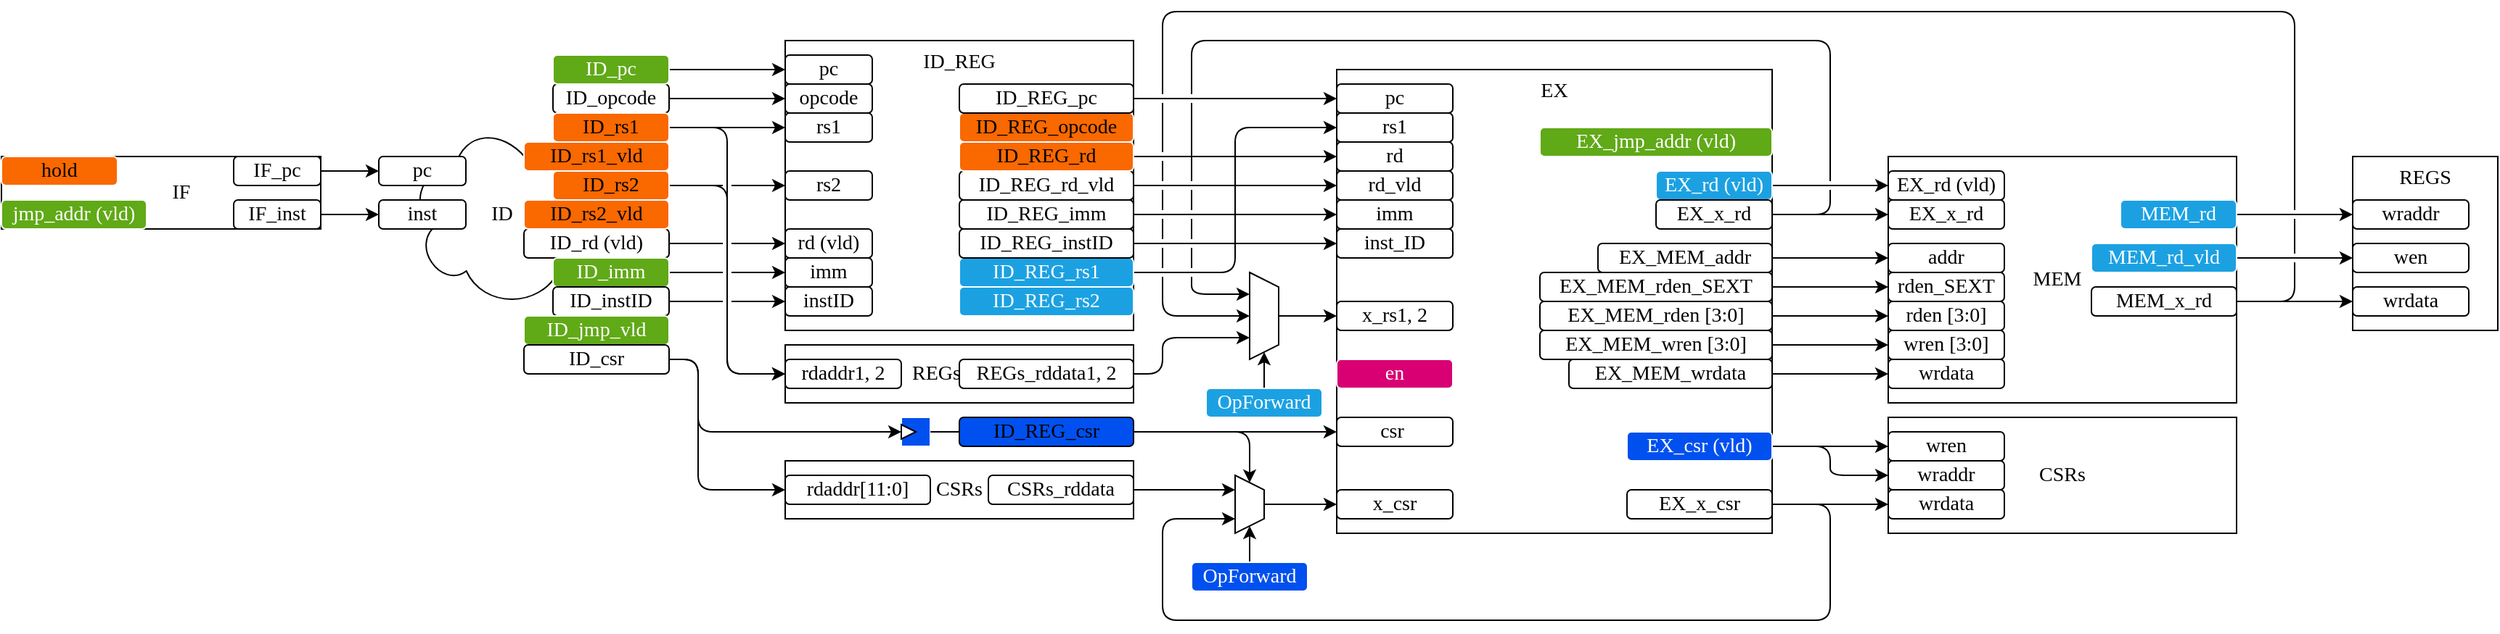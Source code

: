 <mxfile>
    <diagram id="YQ9wzQnn78EDyqOodPP7" name="第 1 页">
        <mxGraphModel dx="537" dy="312" grid="1" gridSize="10" guides="1" tooltips="1" connect="1" arrows="1" fold="1" page="1" pageScale="1" pageWidth="1920" pageHeight="1200" math="0" shadow="0">
            <root>
                <mxCell id="0"/>
                <mxCell id="1" parent="0"/>
                <mxCell id="110" value="MEM&amp;nbsp;&amp;nbsp;" style="rounded=0;whiteSpace=wrap;html=1;fontFamily=Comic Sans MS;fontSize=14;verticalAlign=middle;" parent="1" vertex="1">
                    <mxGeometry x="1340" y="200" width="240" height="170" as="geometry"/>
                </mxCell>
                <mxCell id="91" value="EX" style="rounded=0;whiteSpace=wrap;html=1;fontFamily=Comic Sans MS;fontSize=14;verticalAlign=top;" parent="1" vertex="1">
                    <mxGeometry x="960" y="140" width="300" height="320" as="geometry"/>
                </mxCell>
                <mxCell id="38" value="ID_REG" style="rounded=0;whiteSpace=wrap;html=1;fontFamily=Comic Sans MS;fontSize=14;verticalAlign=top;" parent="1" vertex="1">
                    <mxGeometry x="580" y="120" width="240" height="200" as="geometry"/>
                </mxCell>
                <mxCell id="15" value="ID" style="ellipse;shape=cloud;whiteSpace=wrap;html=1;rounded=1;fontFamily=Comic Sans MS;fontSize=14;" parent="1" vertex="1">
                    <mxGeometry x="320" y="175" width="130" height="130" as="geometry"/>
                </mxCell>
                <mxCell id="5" value="&amp;nbsp; &amp;nbsp; &amp;nbsp; &amp;nbsp; IF" style="rounded=0;whiteSpace=wrap;html=1;fontFamily=Comic Sans MS;fontSize=14;" parent="1" vertex="1">
                    <mxGeometry x="40" y="200" width="220" height="50" as="geometry"/>
                </mxCell>
                <mxCell id="T3DYV_Oe9rwaa2zpeREG-1" value="hold" style="rounded=1;whiteSpace=wrap;html=1;labelBorderColor=none;fontSize=14;fontFamily=Comic Sans MS;fillColor=#fa6800;fontColor=#000000;strokeColor=#FFFFFF;" parent="1" vertex="1">
                    <mxGeometry x="40" y="200" width="80" height="20" as="geometry"/>
                </mxCell>
                <mxCell id="2" value="jmp_addr (vld)" style="rounded=1;whiteSpace=wrap;html=1;labelBorderColor=none;fontSize=14;fontFamily=Comic Sans MS;fillColor=#60a917;fontColor=#ffffff;strokeColor=#FFFFFF;" parent="1" vertex="1">
                    <mxGeometry x="40" y="230" width="100" height="20" as="geometry"/>
                </mxCell>
                <mxCell id="18" style="edgeStyle=orthogonalEdgeStyle;html=1;exitX=1;exitY=0.5;exitDx=0;exitDy=0;entryX=0;entryY=0.5;entryDx=0;entryDy=0;fontFamily=Comic Sans MS;fontSize=14;" parent="1" source="3" target="16" edge="1">
                    <mxGeometry relative="1" as="geometry"/>
                </mxCell>
                <mxCell id="3" value="IF_pc" style="rounded=1;whiteSpace=wrap;html=1;labelBorderColor=none;fontSize=14;fontFamily=Comic Sans MS;" parent="1" vertex="1">
                    <mxGeometry x="200" y="200" width="60" height="20" as="geometry"/>
                </mxCell>
                <mxCell id="19" style="edgeStyle=orthogonalEdgeStyle;html=1;exitX=1;exitY=0.5;exitDx=0;exitDy=0;entryX=0;entryY=0.5;entryDx=0;entryDy=0;fontFamily=Comic Sans MS;fontSize=14;" parent="1" source="4" target="6" edge="1">
                    <mxGeometry relative="1" as="geometry"/>
                </mxCell>
                <mxCell id="4" value="IF_inst" style="rounded=1;whiteSpace=wrap;html=1;labelBorderColor=none;fontSize=14;fontFamily=Comic Sans MS;" parent="1" vertex="1">
                    <mxGeometry x="200" y="230" width="60" height="20" as="geometry"/>
                </mxCell>
                <mxCell id="6" value="inst" style="rounded=1;whiteSpace=wrap;html=1;labelBorderColor=none;fontSize=14;fontFamily=Comic Sans MS;" parent="1" vertex="1">
                    <mxGeometry x="300" y="230" width="60" height="20" as="geometry"/>
                </mxCell>
                <mxCell id="40" style="edgeStyle=orthogonalEdgeStyle;html=1;exitX=1;exitY=0.5;exitDx=0;exitDy=0;entryX=0;entryY=0.5;entryDx=0;entryDy=0;fontFamily=Comic Sans MS;fontSize=14;jumpStyle=gap;" parent="1" source="7" target="20" edge="1">
                    <mxGeometry relative="1" as="geometry"/>
                </mxCell>
                <mxCell id="7" value="ID_opcode" style="rounded=1;whiteSpace=wrap;html=1;labelBorderColor=none;fontSize=14;fontFamily=Comic Sans MS;" parent="1" vertex="1">
                    <mxGeometry x="420" y="150" width="80" height="20" as="geometry"/>
                </mxCell>
                <mxCell id="41" style="edgeStyle=orthogonalEdgeStyle;html=1;exitX=1;exitY=0.5;exitDx=0;exitDy=0;entryX=0;entryY=0.5;entryDx=0;entryDy=0;fontFamily=Comic Sans MS;fontSize=14;jumpStyle=gap;" parent="1" source="8" target="21" edge="1">
                    <mxGeometry relative="1" as="geometry"/>
                </mxCell>
                <mxCell id="135" style="edgeStyle=orthogonalEdgeStyle;jumpStyle=gap;html=1;exitX=1;exitY=0.5;exitDx=0;exitDy=0;entryX=0;entryY=0.5;entryDx=0;entryDy=0;" parent="1" source="8" target="132" edge="1">
                    <mxGeometry relative="1" as="geometry"/>
                </mxCell>
                <mxCell id="8" value="ID_rs1" style="rounded=1;whiteSpace=wrap;html=1;labelBorderColor=none;fontSize=14;fontFamily=Comic Sans MS;fillColor=#fa6800;fontColor=#000000;strokeColor=#FFFFFF;" parent="1" vertex="1">
                    <mxGeometry x="420" y="170" width="80" height="20" as="geometry"/>
                </mxCell>
                <mxCell id="42" style="edgeStyle=orthogonalEdgeStyle;html=1;exitX=1;exitY=0.5;exitDx=0;exitDy=0;entryX=0;entryY=0.5;entryDx=0;entryDy=0;fontFamily=Comic Sans MS;fontSize=14;jumpStyle=gap;" parent="1" source="10" target="22" edge="1">
                    <mxGeometry relative="1" as="geometry"/>
                </mxCell>
                <mxCell id="134" style="edgeStyle=orthogonalEdgeStyle;html=1;exitX=1;exitY=0.5;exitDx=0;exitDy=0;entryX=0;entryY=0.5;entryDx=0;entryDy=0;jumpStyle=gap;" parent="1" source="10" target="132" edge="1">
                    <mxGeometry relative="1" as="geometry"/>
                </mxCell>
                <mxCell id="10" value="ID_rs2" style="rounded=1;whiteSpace=wrap;html=1;labelBorderColor=none;fontSize=14;fontFamily=Comic Sans MS;fillColor=#fa6800;fontColor=#000000;strokeColor=#FFFFFF;" parent="1" vertex="1">
                    <mxGeometry x="420" y="210" width="80" height="20" as="geometry"/>
                </mxCell>
                <mxCell id="43" style="edgeStyle=orthogonalEdgeStyle;html=1;exitX=1;exitY=0.5;exitDx=0;exitDy=0;entryX=0;entryY=0.5;entryDx=0;entryDy=0;fontFamily=Comic Sans MS;fontSize=14;jumpStyle=gap;" parent="1" source="11" target="23" edge="1">
                    <mxGeometry relative="1" as="geometry"/>
                </mxCell>
                <mxCell id="11" value="ID_rd (vld)" style="rounded=1;whiteSpace=wrap;html=1;labelBorderColor=none;fontSize=14;fontFamily=Comic Sans MS;" parent="1" vertex="1">
                    <mxGeometry x="400" y="250" width="100" height="20" as="geometry"/>
                </mxCell>
                <mxCell id="44" style="edgeStyle=orthogonalEdgeStyle;html=1;exitX=1;exitY=0.5;exitDx=0;exitDy=0;entryX=0;entryY=0.5;entryDx=0;entryDy=0;fontFamily=Comic Sans MS;fontSize=14;jumpStyle=gap;" parent="1" source="12" target="24" edge="1">
                    <mxGeometry relative="1" as="geometry"/>
                </mxCell>
                <mxCell id="12" value="ID_imm" style="rounded=1;whiteSpace=wrap;html=1;labelBorderColor=none;fontSize=14;fontFamily=Comic Sans MS;fillColor=#60a917;fontColor=#ffffff;strokeColor=#FFFFFF;" parent="1" vertex="1">
                    <mxGeometry x="420" y="270" width="80" height="20" as="geometry"/>
                </mxCell>
                <mxCell id="45" style="edgeStyle=orthogonalEdgeStyle;html=1;exitX=1;exitY=0.5;exitDx=0;exitDy=0;entryX=0;entryY=0.5;entryDx=0;entryDy=0;fontFamily=Comic Sans MS;fontSize=14;jumpStyle=gap;" parent="1" source="13" target="25" edge="1">
                    <mxGeometry relative="1" as="geometry"/>
                </mxCell>
                <mxCell id="13" value="ID_instID" style="rounded=1;whiteSpace=wrap;html=1;labelBorderColor=none;fontSize=14;fontFamily=Comic Sans MS;" parent="1" vertex="1">
                    <mxGeometry x="420" y="290" width="80" height="20" as="geometry"/>
                </mxCell>
                <mxCell id="14" value="ID_jmp_vld" style="rounded=1;whiteSpace=wrap;html=1;labelBorderColor=none;fontSize=14;fontFamily=Comic Sans MS;fillColor=#60a917;fontColor=#ffffff;strokeColor=#FFFFFF;" parent="1" vertex="1">
                    <mxGeometry x="400" y="310" width="100" height="20" as="geometry"/>
                </mxCell>
                <mxCell id="16" value="pc" style="rounded=1;whiteSpace=wrap;html=1;labelBorderColor=none;fontSize=14;fontFamily=Comic Sans MS;" parent="1" vertex="1">
                    <mxGeometry x="300" y="200" width="60" height="20" as="geometry"/>
                </mxCell>
                <mxCell id="39" style="edgeStyle=orthogonalEdgeStyle;html=1;exitX=1;exitY=0.5;exitDx=0;exitDy=0;entryX=0;entryY=0.5;entryDx=0;entryDy=0;fontFamily=Comic Sans MS;fontSize=14;jumpStyle=gap;" parent="1" source="17" target="27" edge="1">
                    <mxGeometry relative="1" as="geometry"/>
                </mxCell>
                <mxCell id="17" value="ID_pc" style="rounded=1;whiteSpace=wrap;html=1;labelBorderColor=none;fontSize=14;fontFamily=Comic Sans MS;fillColor=#60a917;fontColor=#ffffff;strokeColor=#FFFFFF;" parent="1" vertex="1">
                    <mxGeometry x="420" y="130" width="80" height="20" as="geometry"/>
                </mxCell>
                <mxCell id="20" value="opcode" style="rounded=1;whiteSpace=wrap;html=1;labelBorderColor=none;fontSize=14;fontFamily=Comic Sans MS;" parent="1" vertex="1">
                    <mxGeometry x="580" y="150" width="60" height="20" as="geometry"/>
                </mxCell>
                <mxCell id="21" value="rs1" style="rounded=1;whiteSpace=wrap;html=1;labelBorderColor=none;fontSize=14;fontFamily=Comic Sans MS;" parent="1" vertex="1">
                    <mxGeometry x="580" y="170" width="60" height="20" as="geometry"/>
                </mxCell>
                <mxCell id="22" value="rs2" style="rounded=1;whiteSpace=wrap;html=1;labelBorderColor=none;fontSize=14;fontFamily=Comic Sans MS;" parent="1" vertex="1">
                    <mxGeometry x="580" y="210" width="60" height="20" as="geometry"/>
                </mxCell>
                <mxCell id="23" value="rd (vld)" style="rounded=1;whiteSpace=wrap;html=1;labelBorderColor=none;fontSize=14;fontFamily=Comic Sans MS;" parent="1" vertex="1">
                    <mxGeometry x="580" y="250" width="60" height="20" as="geometry"/>
                </mxCell>
                <mxCell id="24" value="imm" style="rounded=1;whiteSpace=wrap;html=1;labelBorderColor=none;fontSize=14;fontFamily=Comic Sans MS;" parent="1" vertex="1">
                    <mxGeometry x="580" y="270" width="60" height="20" as="geometry"/>
                </mxCell>
                <mxCell id="25" value="instID" style="rounded=1;whiteSpace=wrap;html=1;labelBorderColor=none;fontSize=14;fontFamily=Comic Sans MS;" parent="1" vertex="1">
                    <mxGeometry x="580" y="290" width="60" height="20" as="geometry"/>
                </mxCell>
                <mxCell id="27" value="pc" style="rounded=1;whiteSpace=wrap;html=1;labelBorderColor=none;fontSize=14;fontFamily=Comic Sans MS;" parent="1" vertex="1">
                    <mxGeometry x="580" y="130" width="60" height="20" as="geometry"/>
                </mxCell>
                <mxCell id="28" value="ID_REG_opcode" style="rounded=1;whiteSpace=wrap;html=1;labelBorderColor=none;fontSize=14;fontFamily=Comic Sans MS;fillColor=#fa6800;fontColor=#000000;strokeColor=#FFFFFF;" parent="1" vertex="1">
                    <mxGeometry x="700" y="170" width="120" height="20" as="geometry"/>
                </mxCell>
                <mxCell id="174" style="edgeStyle=orthogonalEdgeStyle;html=1;exitX=1;exitY=0.5;exitDx=0;exitDy=0;entryX=0;entryY=0.5;entryDx=0;entryDy=0;fontFamily=Comic Sans MS;fontColor=#0066CC;" edge="1" parent="1" source="29" target="173">
                    <mxGeometry relative="1" as="geometry"/>
                </mxCell>
                <mxCell id="29" value="ID_REG_rs1" style="rounded=1;whiteSpace=wrap;html=1;labelBorderColor=none;fontSize=14;fontFamily=Comic Sans MS;fillColor=#1ba1e2;fontColor=#ffffff;strokeColor=#FFFFFF;" parent="1" vertex="1">
                    <mxGeometry x="700" y="270" width="120" height="20" as="geometry"/>
                </mxCell>
                <mxCell id="30" value="ID_REG_rs2" style="rounded=1;whiteSpace=wrap;html=1;labelBorderColor=none;fontSize=14;fontFamily=Comic Sans MS;fillColor=#1ba1e2;fontColor=#ffffff;strokeColor=#FFFFFF;" parent="1" vertex="1">
                    <mxGeometry x="700" y="290" width="120" height="20" as="geometry"/>
                </mxCell>
                <mxCell id="82" style="edgeStyle=orthogonalEdgeStyle;rounded=1;html=1;exitX=1;exitY=0.5;exitDx=0;exitDy=0;entryX=0;entryY=0.5;entryDx=0;entryDy=0;fontFamily=Comic Sans MS;fontSize=14;" parent="1" source="31" target="81" edge="1">
                    <mxGeometry relative="1" as="geometry"/>
                </mxCell>
                <mxCell id="31" value="ID_REG_rd_vld" style="rounded=1;whiteSpace=wrap;html=1;labelBorderColor=none;fontSize=14;fontFamily=Comic Sans MS;" parent="1" vertex="1">
                    <mxGeometry x="700" y="210" width="120" height="20" as="geometry"/>
                </mxCell>
                <mxCell id="77" style="edgeStyle=orthogonalEdgeStyle;rounded=1;html=1;exitX=1;exitY=0.5;exitDx=0;exitDy=0;entryX=0;entryY=0.5;entryDx=0;entryDy=0;fontFamily=Comic Sans MS;fontSize=14;" parent="1" source="32" target="74" edge="1">
                    <mxGeometry relative="1" as="geometry"/>
                </mxCell>
                <mxCell id="32" value="ID_REG_imm" style="rounded=1;whiteSpace=wrap;html=1;labelBorderColor=none;fontSize=14;fontFamily=Comic Sans MS;" parent="1" vertex="1">
                    <mxGeometry x="700" y="230" width="120" height="20" as="geometry"/>
                </mxCell>
                <mxCell id="73" style="edgeStyle=orthogonalEdgeStyle;rounded=1;html=1;exitX=1;exitY=0.5;exitDx=0;exitDy=0;entryX=0;entryY=0.5;entryDx=0;entryDy=0;fontFamily=Comic Sans MS;fontSize=14;" parent="1" source="33" target="72" edge="1">
                    <mxGeometry relative="1" as="geometry"/>
                </mxCell>
                <mxCell id="33" value="ID_REG_instID" style="rounded=1;whiteSpace=wrap;html=1;labelBorderColor=none;fontSize=14;fontFamily=Comic Sans MS;" parent="1" vertex="1">
                    <mxGeometry x="700" y="250" width="120" height="20" as="geometry"/>
                </mxCell>
                <mxCell id="79" style="edgeStyle=orthogonalEdgeStyle;rounded=1;html=1;exitX=1;exitY=0.5;exitDx=0;exitDy=0;fontFamily=Comic Sans MS;fontSize=14;entryX=0;entryY=0.5;entryDx=0;entryDy=0;" parent="1" source="35" target="78" edge="1">
                    <mxGeometry relative="1" as="geometry">
                        <mxPoint x="1000" y="180" as="targetPoint"/>
                    </mxGeometry>
                </mxCell>
                <mxCell id="35" value="ID_REG_pc" style="rounded=1;whiteSpace=wrap;html=1;labelBorderColor=none;fontSize=14;fontFamily=Comic Sans MS;" parent="1" vertex="1">
                    <mxGeometry x="700" y="150" width="120" height="20" as="geometry"/>
                </mxCell>
                <mxCell id="76" style="edgeStyle=orthogonalEdgeStyle;rounded=1;html=1;exitX=0.5;exitY=0;exitDx=0;exitDy=0;entryX=0;entryY=0.5;entryDx=0;entryDy=0;fontFamily=Comic Sans MS;fontSize=14;" parent="1" source="62" target="75" edge="1">
                    <mxGeometry relative="1" as="geometry">
                        <mxPoint x="940" y="310" as="sourcePoint"/>
                    </mxGeometry>
                </mxCell>
                <mxCell id="62" value="" style="shape=trapezoid;perimeter=trapezoidPerimeter;whiteSpace=wrap;html=1;fixedSize=1;rounded=0;fontFamily=Comic Sans MS;fontSize=14;direction=south;size=10;" parent="1" vertex="1">
                    <mxGeometry x="900" y="280" width="20" height="60" as="geometry"/>
                </mxCell>
                <mxCell id="72" value="inst_ID" style="rounded=1;whiteSpace=wrap;html=1;labelBorderColor=none;fontSize=14;fontFamily=Comic Sans MS;" parent="1" vertex="1">
                    <mxGeometry x="960" y="250" width="80" height="20" as="geometry"/>
                </mxCell>
                <mxCell id="74" value="imm" style="rounded=1;whiteSpace=wrap;html=1;labelBorderColor=none;fontSize=14;fontFamily=Comic Sans MS;" parent="1" vertex="1">
                    <mxGeometry x="960" y="230" width="80" height="20" as="geometry"/>
                </mxCell>
                <mxCell id="75" value="x_rs1, 2" style="rounded=1;whiteSpace=wrap;html=1;labelBorderColor=none;fontSize=14;fontFamily=Comic Sans MS;" parent="1" vertex="1">
                    <mxGeometry x="960" y="300" width="80" height="20" as="geometry"/>
                </mxCell>
                <mxCell id="78" value="pc" style="rounded=1;whiteSpace=wrap;html=1;labelBorderColor=none;fontSize=14;fontFamily=Comic Sans MS;" parent="1" vertex="1">
                    <mxGeometry x="960" y="150" width="80" height="20" as="geometry"/>
                </mxCell>
                <mxCell id="80" value="en" style="rounded=1;whiteSpace=wrap;html=1;labelBorderColor=none;fontSize=14;fontFamily=Comic Sans MS;fillColor=#d80073;fontColor=#ffffff;strokeColor=#FFFFFF;" parent="1" vertex="1">
                    <mxGeometry x="960" y="340" width="80" height="20" as="geometry"/>
                </mxCell>
                <mxCell id="81" value="rd_vld" style="rounded=1;whiteSpace=wrap;html=1;labelBorderColor=none;fontSize=14;fontFamily=Comic Sans MS;" parent="1" vertex="1">
                    <mxGeometry x="960" y="210" width="80" height="20" as="geometry"/>
                </mxCell>
                <mxCell id="83" value="EX_jmp_addr (vld)" style="rounded=1;whiteSpace=wrap;html=1;labelBorderColor=none;fontSize=14;fontFamily=Comic Sans MS;fillColor=#60a917;fontColor=#ffffff;strokeColor=#FFFFFF;" parent="1" vertex="1">
                    <mxGeometry x="1100" y="180" width="160" height="20" as="geometry"/>
                </mxCell>
                <mxCell id="111" style="edgeStyle=none;html=1;exitX=1;exitY=0.5;exitDx=0;exitDy=0;entryX=0;entryY=0.5;entryDx=0;entryDy=0;" parent="1" source="84" target="100" edge="1">
                    <mxGeometry relative="1" as="geometry"/>
                </mxCell>
                <mxCell id="84" value="EX_rd (vld)" style="rounded=1;whiteSpace=wrap;html=1;labelBorderColor=none;fontSize=14;fontFamily=Comic Sans MS;fillColor=#1ba1e2;fontColor=#ffffff;strokeColor=#FFFFFF;" parent="1" vertex="1">
                    <mxGeometry x="1180" y="210" width="80" height="20" as="geometry"/>
                </mxCell>
                <mxCell id="112" style="edgeStyle=none;html=1;exitX=1;exitY=0.5;exitDx=0;exitDy=0;entryX=0;entryY=0.5;entryDx=0;entryDy=0;" parent="1" source="85" target="101" edge="1">
                    <mxGeometry relative="1" as="geometry"/>
                </mxCell>
                <mxCell id="137" style="edgeStyle=orthogonalEdgeStyle;jumpStyle=gap;html=1;exitX=1;exitY=0.5;exitDx=0;exitDy=0;entryX=0.25;entryY=1;entryDx=0;entryDy=0;" parent="1" source="85" target="62" edge="1">
                    <mxGeometry relative="1" as="geometry">
                        <mxPoint x="890" y="110" as="targetPoint"/>
                        <Array as="points">
                            <mxPoint x="1300" y="240"/>
                            <mxPoint x="1300" y="120"/>
                            <mxPoint x="860" y="120"/>
                            <mxPoint x="860" y="295"/>
                        </Array>
                    </mxGeometry>
                </mxCell>
                <mxCell id="85" value="EX_x_rd" style="rounded=1;whiteSpace=wrap;html=1;labelBorderColor=none;fontSize=14;fontFamily=Comic Sans MS;" parent="1" vertex="1">
                    <mxGeometry x="1180" y="230" width="80" height="20" as="geometry"/>
                </mxCell>
                <mxCell id="113" style="edgeStyle=none;html=1;exitX=1;exitY=0.5;exitDx=0;exitDy=0;entryX=0;entryY=0.5;entryDx=0;entryDy=0;" parent="1" source="86" target="102" edge="1">
                    <mxGeometry relative="1" as="geometry"/>
                </mxCell>
                <mxCell id="86" value="EX_MEM_addr" style="rounded=1;whiteSpace=wrap;html=1;labelBorderColor=none;fontSize=14;fontFamily=Comic Sans MS;" parent="1" vertex="1">
                    <mxGeometry x="1140" y="260" width="120" height="20" as="geometry"/>
                </mxCell>
                <mxCell id="115" style="edgeStyle=none;html=1;exitX=1;exitY=0.5;exitDx=0;exitDy=0;entryX=0;entryY=0.5;entryDx=0;entryDy=0;" parent="1" source="87" target="104" edge="1">
                    <mxGeometry relative="1" as="geometry"/>
                </mxCell>
                <mxCell id="87" value="EX_MEM_rden [3:0]" style="rounded=1;whiteSpace=wrap;html=1;labelBorderColor=none;fontSize=14;fontFamily=Comic Sans MS;" parent="1" vertex="1">
                    <mxGeometry x="1100" y="300" width="160" height="20" as="geometry"/>
                </mxCell>
                <mxCell id="116" style="edgeStyle=none;html=1;exitX=1;exitY=0.5;exitDx=0;exitDy=0;entryX=0;entryY=0.5;entryDx=0;entryDy=0;" parent="1" source="88" target="105" edge="1">
                    <mxGeometry relative="1" as="geometry"/>
                </mxCell>
                <mxCell id="88" value="EX_MEM_wren [3:0]" style="rounded=1;whiteSpace=wrap;html=1;labelBorderColor=none;fontSize=14;fontFamily=Comic Sans MS;" parent="1" vertex="1">
                    <mxGeometry x="1100" y="320" width="160" height="20" as="geometry"/>
                </mxCell>
                <mxCell id="117" style="edgeStyle=none;html=1;exitX=1;exitY=0.5;exitDx=0;exitDy=0;entryX=0;entryY=0.5;entryDx=0;entryDy=0;" parent="1" source="89" target="106" edge="1">
                    <mxGeometry relative="1" as="geometry"/>
                </mxCell>
                <mxCell id="89" value="EX_MEM_wrdata" style="rounded=1;whiteSpace=wrap;html=1;labelBorderColor=none;fontSize=14;fontFamily=Comic Sans MS;" parent="1" vertex="1">
                    <mxGeometry x="1120" y="340" width="140" height="20" as="geometry"/>
                </mxCell>
                <mxCell id="114" style="edgeStyle=none;html=1;exitX=1;exitY=0.5;exitDx=0;exitDy=0;entryX=0;entryY=0.5;entryDx=0;entryDy=0;" parent="1" source="90" target="103" edge="1">
                    <mxGeometry relative="1" as="geometry"/>
                </mxCell>
                <mxCell id="90" value="EX_MEM_rden_SEXT" style="rounded=1;whiteSpace=wrap;html=1;labelBorderColor=none;fontSize=14;fontFamily=Comic Sans MS;" parent="1" vertex="1">
                    <mxGeometry x="1100" y="280" width="160" height="20" as="geometry"/>
                </mxCell>
                <mxCell id="94" value="rd" style="rounded=1;whiteSpace=wrap;html=1;labelBorderColor=none;fontSize=14;fontFamily=Comic Sans MS;" parent="1" vertex="1">
                    <mxGeometry x="960" y="190" width="80" height="20" as="geometry"/>
                </mxCell>
                <mxCell id="96" style="edgeStyle=none;html=1;exitX=1;exitY=0.5;exitDx=0;exitDy=0;entryX=0;entryY=0.5;entryDx=0;entryDy=0;" parent="1" source="95" target="94" edge="1">
                    <mxGeometry relative="1" as="geometry"/>
                </mxCell>
                <mxCell id="95" value="ID_REG_rd" style="rounded=1;whiteSpace=wrap;html=1;labelBorderColor=none;fontSize=14;fontFamily=Comic Sans MS;fillColor=#fa6800;fontColor=#000000;strokeColor=#FFFFFF;" parent="1" vertex="1">
                    <mxGeometry x="700" y="190" width="120" height="20" as="geometry"/>
                </mxCell>
                <mxCell id="97" value="ID_rs1_vld" style="rounded=1;whiteSpace=wrap;html=1;labelBorderColor=none;fontSize=14;fontFamily=Comic Sans MS;fillColor=#fa6800;fontColor=#000000;strokeColor=#FFFFFF;" parent="1" vertex="1">
                    <mxGeometry x="400" y="190" width="100" height="20" as="geometry"/>
                </mxCell>
                <mxCell id="98" value="ID_rs2_vld" style="rounded=1;whiteSpace=wrap;html=1;labelBorderColor=none;fontSize=14;fontFamily=Comic Sans MS;fillColor=#fa6800;fontColor=#000000;strokeColor=#FFFFFF;" parent="1" vertex="1">
                    <mxGeometry x="400" y="230" width="100" height="20" as="geometry"/>
                </mxCell>
                <mxCell id="100" value="EX_rd (vld)" style="rounded=1;whiteSpace=wrap;html=1;labelBorderColor=none;fontSize=14;fontFamily=Comic Sans MS;" parent="1" vertex="1">
                    <mxGeometry x="1340" y="210" width="80" height="20" as="geometry"/>
                </mxCell>
                <mxCell id="101" value="EX_x_rd" style="rounded=1;whiteSpace=wrap;html=1;labelBorderColor=none;fontSize=14;fontFamily=Comic Sans MS;" parent="1" vertex="1">
                    <mxGeometry x="1340" y="230" width="80" height="20" as="geometry"/>
                </mxCell>
                <mxCell id="102" value="addr" style="rounded=1;whiteSpace=wrap;html=1;labelBorderColor=none;fontSize=14;fontFamily=Comic Sans MS;" parent="1" vertex="1">
                    <mxGeometry x="1340" y="260" width="80" height="20" as="geometry"/>
                </mxCell>
                <mxCell id="103" value="rden_SEXT" style="rounded=1;whiteSpace=wrap;html=1;labelBorderColor=none;fontSize=14;fontFamily=Comic Sans MS;" parent="1" vertex="1">
                    <mxGeometry x="1340" y="280" width="80" height="20" as="geometry"/>
                </mxCell>
                <mxCell id="104" value="rden [3:0]" style="rounded=1;whiteSpace=wrap;html=1;labelBorderColor=none;fontSize=14;fontFamily=Comic Sans MS;" parent="1" vertex="1">
                    <mxGeometry x="1340" y="300" width="80" height="20" as="geometry"/>
                </mxCell>
                <mxCell id="105" value="wren [3:0]" style="rounded=1;whiteSpace=wrap;html=1;labelBorderColor=none;fontSize=14;fontFamily=Comic Sans MS;" parent="1" vertex="1">
                    <mxGeometry x="1340" y="320" width="80" height="20" as="geometry"/>
                </mxCell>
                <mxCell id="106" value="wrdata" style="rounded=1;whiteSpace=wrap;html=1;labelBorderColor=none;fontSize=14;fontFamily=Comic Sans MS;" parent="1" vertex="1">
                    <mxGeometry x="1340" y="340" width="80" height="20" as="geometry"/>
                </mxCell>
                <mxCell id="122" style="edgeStyle=none;html=1;exitX=1;exitY=0.5;exitDx=0;exitDy=0;entryX=0;entryY=0.5;entryDx=0;entryDy=0;" parent="1" source="107" target="119" edge="1">
                    <mxGeometry relative="1" as="geometry"/>
                </mxCell>
                <mxCell id="107" value="MEM_rd" style="rounded=1;whiteSpace=wrap;html=1;labelBorderColor=none;fontSize=14;fontFamily=Comic Sans MS;fillColor=#1ba1e2;fontColor=#ffffff;strokeColor=#FFFFFF;" parent="1" vertex="1">
                    <mxGeometry x="1500" y="230" width="80" height="20" as="geometry"/>
                </mxCell>
                <mxCell id="121" style="edgeStyle=none;html=1;exitX=1;exitY=0.5;exitDx=0;exitDy=0;entryX=0;entryY=0.5;entryDx=0;entryDy=0;" parent="1" source="108" target="120" edge="1">
                    <mxGeometry relative="1" as="geometry"/>
                </mxCell>
                <mxCell id="108" value="MEM_rd_vld" style="rounded=1;whiteSpace=wrap;html=1;labelBorderColor=none;fontSize=14;fontFamily=Comic Sans MS;fillColor=#1ba1e2;fontColor=#ffffff;strokeColor=#FFFFFF;" parent="1" vertex="1">
                    <mxGeometry x="1480" y="260" width="100" height="20" as="geometry"/>
                </mxCell>
                <mxCell id="124" style="edgeStyle=none;html=1;exitX=1;exitY=0.5;exitDx=0;exitDy=0;entryX=0;entryY=0.5;entryDx=0;entryDy=0;" parent="1" source="109" target="123" edge="1">
                    <mxGeometry relative="1" as="geometry"/>
                </mxCell>
                <mxCell id="138" style="edgeStyle=orthogonalEdgeStyle;jumpStyle=gap;html=1;exitX=1;exitY=0.5;exitDx=0;exitDy=0;entryX=0.5;entryY=1;entryDx=0;entryDy=0;" parent="1" source="109" target="62" edge="1">
                    <mxGeometry relative="1" as="geometry">
                        <Array as="points">
                            <mxPoint x="1620" y="300"/>
                            <mxPoint x="1620" y="100"/>
                            <mxPoint x="840" y="100"/>
                            <mxPoint x="840" y="310"/>
                        </Array>
                    </mxGeometry>
                </mxCell>
                <mxCell id="109" value="MEM_x_rd" style="rounded=1;whiteSpace=wrap;html=1;labelBorderColor=none;fontSize=14;fontFamily=Comic Sans MS;" parent="1" vertex="1">
                    <mxGeometry x="1480" y="290" width="100" height="20" as="geometry"/>
                </mxCell>
                <mxCell id="118" value="REGS" style="rounded=0;whiteSpace=wrap;html=1;fontFamily=Comic Sans MS;fontSize=14;verticalAlign=top;" parent="1" vertex="1">
                    <mxGeometry x="1660" y="200" width="100" height="120" as="geometry"/>
                </mxCell>
                <mxCell id="119" value="wraddr" style="rounded=1;whiteSpace=wrap;html=1;labelBorderColor=none;fontSize=14;fontFamily=Comic Sans MS;verticalAlign=middle;" parent="1" vertex="1">
                    <mxGeometry x="1660" y="230" width="80" height="20" as="geometry"/>
                </mxCell>
                <mxCell id="120" value="wen" style="rounded=1;whiteSpace=wrap;html=1;labelBorderColor=none;fontSize=14;fontFamily=Comic Sans MS;verticalAlign=middle;" parent="1" vertex="1">
                    <mxGeometry x="1660" y="260" width="80" height="20" as="geometry"/>
                </mxCell>
                <mxCell id="123" value="wrdata" style="rounded=1;whiteSpace=wrap;html=1;labelBorderColor=none;fontSize=14;fontFamily=Comic Sans MS;verticalAlign=middle;" parent="1" vertex="1">
                    <mxGeometry x="1660" y="290" width="80" height="20" as="geometry"/>
                </mxCell>
                <mxCell id="129" style="edgeStyle=orthogonalEdgeStyle;html=1;exitX=0.5;exitY=0;exitDx=0;exitDy=0;entryX=1;entryY=0.5;entryDx=0;entryDy=0;jumpStyle=gap;" parent="1" source="127" target="62" edge="1">
                    <mxGeometry relative="1" as="geometry">
                        <mxPoint x="920" y="380" as="sourcePoint"/>
                    </mxGeometry>
                </mxCell>
                <mxCell id="127" value="OpForward" style="rounded=1;whiteSpace=wrap;html=1;labelBorderColor=none;fontSize=14;fontFamily=Comic Sans MS;fillColor=#1ba1e2;fontColor=#ffffff;strokeColor=#FFFFFF;" parent="1" vertex="1">
                    <mxGeometry x="870" y="360" width="80" height="20" as="geometry"/>
                </mxCell>
                <mxCell id="130" value="REGs&amp;nbsp; &amp;nbsp; &amp;nbsp; &amp;nbsp; &amp;nbsp;" style="rounded=0;whiteSpace=wrap;html=1;fontFamily=Comic Sans MS;fontSize=14;verticalAlign=middle;" parent="1" vertex="1">
                    <mxGeometry x="580" y="330" width="240" height="40" as="geometry"/>
                </mxCell>
                <mxCell id="136" style="edgeStyle=orthogonalEdgeStyle;jumpStyle=gap;html=1;exitX=1;exitY=0.5;exitDx=0;exitDy=0;entryX=0.75;entryY=1;entryDx=0;entryDy=0;" parent="1" source="131" target="62" edge="1">
                    <mxGeometry relative="1" as="geometry">
                        <mxPoint x="830" y="300" as="targetPoint"/>
                        <Array as="points">
                            <mxPoint x="840" y="350"/>
                            <mxPoint x="840" y="325"/>
                        </Array>
                    </mxGeometry>
                </mxCell>
                <mxCell id="131" value="REGs_rddata1, 2" style="rounded=1;whiteSpace=wrap;html=1;labelBorderColor=none;fontSize=14;fontFamily=Comic Sans MS;" parent="1" vertex="1">
                    <mxGeometry x="700" y="340" width="120" height="20" as="geometry"/>
                </mxCell>
                <mxCell id="132" value="rdaddr1, 2" style="rounded=1;whiteSpace=wrap;html=1;labelBorderColor=none;fontSize=14;fontFamily=Comic Sans MS;" parent="1" vertex="1">
                    <mxGeometry x="580" y="340" width="80" height="20" as="geometry"/>
                </mxCell>
                <mxCell id="139" value="CSRs" style="rounded=0;whiteSpace=wrap;html=1;fontFamily=Comic Sans MS;fontSize=14;verticalAlign=middle;" parent="1" vertex="1">
                    <mxGeometry x="580" y="410" width="240" height="40" as="geometry"/>
                </mxCell>
                <mxCell id="140" value="rdaddr[11:0]" style="rounded=1;whiteSpace=wrap;html=1;labelBorderColor=none;fontSize=14;fontFamily=Comic Sans MS;" parent="1" vertex="1">
                    <mxGeometry x="580" y="420" width="100" height="20" as="geometry"/>
                </mxCell>
                <mxCell id="145" style="edgeStyle=orthogonalEdgeStyle;html=1;exitX=1;exitY=0.5;exitDx=0;exitDy=0;entryX=0.25;entryY=1;entryDx=0;entryDy=0;" parent="1" source="141" target="162" edge="1">
                    <mxGeometry relative="1" as="geometry"/>
                </mxCell>
                <mxCell id="141" value="CSRs_rddata" style="rounded=1;whiteSpace=wrap;html=1;labelBorderColor=none;fontSize=14;fontFamily=Comic Sans MS;" parent="1" vertex="1">
                    <mxGeometry x="720" y="420" width="100" height="20" as="geometry"/>
                </mxCell>
                <mxCell id="143" style="edgeStyle=orthogonalEdgeStyle;html=1;exitX=1;exitY=0.5;exitDx=0;exitDy=0;entryX=0;entryY=0.5;entryDx=0;entryDy=0;" parent="1" source="142" target="140" edge="1">
                    <mxGeometry relative="1" as="geometry">
                        <Array as="points">
                            <mxPoint x="520" y="340"/>
                            <mxPoint x="520" y="430"/>
                        </Array>
                    </mxGeometry>
                </mxCell>
                <mxCell id="150" style="edgeStyle=orthogonalEdgeStyle;html=1;exitX=1;exitY=0.5;exitDx=0;exitDy=0;entryX=0;entryY=0.5;entryDx=0;entryDy=0;" parent="1" source="142" target="149" edge="1">
                    <mxGeometry relative="1" as="geometry">
                        <mxPoint x="690.0" y="445" as="targetPoint"/>
                        <Array as="points">
                            <mxPoint x="520" y="340"/>
                            <mxPoint x="520" y="390"/>
                        </Array>
                    </mxGeometry>
                </mxCell>
                <mxCell id="142" value="ID_csr" style="rounded=1;whiteSpace=wrap;html=1;labelBorderColor=none;fontSize=14;fontFamily=Comic Sans MS;" parent="1" vertex="1">
                    <mxGeometry x="400" y="330" width="100" height="20" as="geometry"/>
                </mxCell>
                <mxCell id="144" value="x_csr" style="rounded=1;whiteSpace=wrap;html=1;labelBorderColor=none;fontSize=14;fontFamily=Comic Sans MS;" parent="1" vertex="1">
                    <mxGeometry x="960" y="430" width="80" height="20" as="geometry"/>
                </mxCell>
                <mxCell id="158" style="edgeStyle=orthogonalEdgeStyle;html=1;exitX=1;exitY=0.5;exitDx=0;exitDy=0;entryX=0;entryY=0.5;entryDx=0;entryDy=0;" parent="1" source="146" target="153" edge="1">
                    <mxGeometry relative="1" as="geometry"/>
                </mxCell>
                <mxCell id="159" style="edgeStyle=orthogonalEdgeStyle;html=1;exitX=1;exitY=0.5;exitDx=0;exitDy=0;entryX=0;entryY=0.5;entryDx=0;entryDy=0;" parent="1" source="146" target="154" edge="1">
                    <mxGeometry relative="1" as="geometry"/>
                </mxCell>
                <mxCell id="146" value="EX_csr (vld)" style="rounded=1;whiteSpace=wrap;html=1;labelBorderColor=none;fontSize=14;fontFamily=Comic Sans MS;fillColor=#0050ef;fontColor=#ffffff;strokeColor=#FFFFFF;" parent="1" vertex="1">
                    <mxGeometry x="1160" y="390" width="100" height="20" as="geometry"/>
                </mxCell>
                <mxCell id="147" value="csr&amp;nbsp;" style="rounded=1;whiteSpace=wrap;html=1;labelBorderColor=none;fontSize=14;fontFamily=Comic Sans MS;" parent="1" vertex="1">
                    <mxGeometry x="960" y="380" width="80" height="20" as="geometry"/>
                </mxCell>
                <mxCell id="151" style="edgeStyle=orthogonalEdgeStyle;html=1;entryX=0;entryY=0.5;entryDx=0;entryDy=0;exitX=1;exitY=0.5;exitDx=0;exitDy=0;startArrow=none;" parent="1" source="169" target="147" edge="1">
                    <mxGeometry relative="1" as="geometry">
                        <mxPoint x="730" y="450" as="sourcePoint"/>
                    </mxGeometry>
                </mxCell>
                <mxCell id="152" value="CSRs" style="rounded=0;whiteSpace=wrap;html=1;fontFamily=Comic Sans MS;fontSize=14;verticalAlign=middle;" parent="1" vertex="1">
                    <mxGeometry x="1340" y="380" width="240" height="80" as="geometry"/>
                </mxCell>
                <mxCell id="153" value="wren" style="rounded=1;whiteSpace=wrap;html=1;labelBorderColor=none;fontSize=14;fontFamily=Comic Sans MS;" parent="1" vertex="1">
                    <mxGeometry x="1340" y="390" width="80" height="20" as="geometry"/>
                </mxCell>
                <mxCell id="154" value="wraddr" style="rounded=1;whiteSpace=wrap;html=1;labelBorderColor=none;fontSize=14;fontFamily=Comic Sans MS;" parent="1" vertex="1">
                    <mxGeometry x="1340" y="410" width="80" height="20" as="geometry"/>
                </mxCell>
                <mxCell id="155" value="wrdata" style="rounded=1;whiteSpace=wrap;html=1;labelBorderColor=none;fontSize=14;fontFamily=Comic Sans MS;" parent="1" vertex="1">
                    <mxGeometry x="1340" y="430" width="80" height="20" as="geometry"/>
                </mxCell>
                <mxCell id="157" style="edgeStyle=orthogonalEdgeStyle;html=1;exitX=1;exitY=0.5;exitDx=0;exitDy=0;entryX=0;entryY=0.5;entryDx=0;entryDy=0;" parent="1" source="156" target="155" edge="1">
                    <mxGeometry relative="1" as="geometry"/>
                </mxCell>
                <mxCell id="166" style="edgeStyle=orthogonalEdgeStyle;html=1;exitX=1;exitY=0.5;exitDx=0;exitDy=0;entryX=0.75;entryY=1;entryDx=0;entryDy=0;" parent="1" source="156" target="162" edge="1">
                    <mxGeometry relative="1" as="geometry">
                        <Array as="points">
                            <mxPoint x="1300" y="440"/>
                            <mxPoint x="1300" y="520"/>
                            <mxPoint x="840" y="520"/>
                            <mxPoint x="840" y="450"/>
                        </Array>
                    </mxGeometry>
                </mxCell>
                <mxCell id="156" value="EX_x_csr" style="rounded=1;whiteSpace=wrap;html=1;labelBorderColor=none;fontSize=14;fontFamily=Comic Sans MS;" parent="1" vertex="1">
                    <mxGeometry x="1160" y="430" width="100" height="20" as="geometry"/>
                </mxCell>
                <mxCell id="163" style="edgeStyle=orthogonalEdgeStyle;html=1;exitX=0.5;exitY=0;exitDx=0;exitDy=0;entryX=0;entryY=0.5;entryDx=0;entryDy=0;" parent="1" source="162" target="144" edge="1">
                    <mxGeometry relative="1" as="geometry"/>
                </mxCell>
                <mxCell id="162" value="" style="shape=trapezoid;perimeter=trapezoidPerimeter;whiteSpace=wrap;html=1;fixedSize=1;rounded=0;fontFamily=Comic Sans MS;fontSize=14;direction=south;size=10;" parent="1" vertex="1">
                    <mxGeometry x="890" y="420" width="20" height="40" as="geometry"/>
                </mxCell>
                <mxCell id="165" style="edgeStyle=orthogonalEdgeStyle;html=1;exitX=0.5;exitY=0;exitDx=0;exitDy=0;entryX=1;entryY=0.5;entryDx=0;entryDy=0;" parent="1" source="164" target="162" edge="1">
                    <mxGeometry relative="1" as="geometry"/>
                </mxCell>
                <mxCell id="164" value="OpForward" style="rounded=1;whiteSpace=wrap;html=1;labelBorderColor=none;fontSize=14;fontFamily=Comic Sans MS;fillColor=#0050ef;fontColor=#ffffff;strokeColor=#FFFFFF;" parent="1" vertex="1">
                    <mxGeometry x="860" y="480" width="80" height="20" as="geometry"/>
                </mxCell>
                <mxCell id="167" value="" style="group" parent="1" vertex="1" connectable="0">
                    <mxGeometry x="660" y="380" width="20" height="20" as="geometry"/>
                </mxCell>
                <mxCell id="161" value="" style="group;fillColor=#0050ef;fontColor=#ffffff;strokeColor=#001DBC;container=0;" parent="167" vertex="1" connectable="0">
                    <mxGeometry width="20" height="20" as="geometry"/>
                </mxCell>
                <mxCell id="160" value="" style="rounded=0;whiteSpace=wrap;html=1;fillColor=#0050ef;fontColor=#ffffff;strokeColor=#FFFFFF;" parent="167" vertex="1">
                    <mxGeometry width="20" height="20" as="geometry"/>
                </mxCell>
                <mxCell id="149" value="" style="triangle;whiteSpace=wrap;html=1;" parent="167" vertex="1">
                    <mxGeometry y="5" width="10" height="10" as="geometry"/>
                </mxCell>
                <mxCell id="170" value="" style="edgeStyle=orthogonalEdgeStyle;html=1;entryX=0;entryY=0.5;entryDx=0;entryDy=0;exitX=1;exitY=0.5;exitDx=0;exitDy=0;endArrow=none;" edge="1" parent="1" source="160" target="169">
                    <mxGeometry relative="1" as="geometry">
                        <mxPoint x="710.0" y="390" as="sourcePoint"/>
                        <mxPoint x="960" y="390" as="targetPoint"/>
                    </mxGeometry>
                </mxCell>
                <mxCell id="172" style="edgeStyle=orthogonalEdgeStyle;html=1;exitX=1;exitY=0.5;exitDx=0;exitDy=0;entryX=0;entryY=0.5;entryDx=0;entryDy=0;fontFamily=Comic Sans MS;fontColor=#0066CC;" edge="1" parent="1" source="169" target="162">
                    <mxGeometry relative="1" as="geometry"/>
                </mxCell>
                <mxCell id="169" value="ID_REG_csr" style="text;html=1;align=center;verticalAlign=middle;whiteSpace=wrap;rounded=1;fontFamily=Comic Sans MS;fillColor=#0050ef;strokeColor=default;fontSize=14;" vertex="1" parent="1">
                    <mxGeometry x="700" y="380" width="120" height="20" as="geometry"/>
                </mxCell>
                <mxCell id="173" value="rs1" style="rounded=1;whiteSpace=wrap;html=1;labelBorderColor=none;fontSize=14;fontFamily=Comic Sans MS;" vertex="1" parent="1">
                    <mxGeometry x="960" y="170" width="80" height="20" as="geometry"/>
                </mxCell>
            </root>
        </mxGraphModel>
    </diagram>
</mxfile>